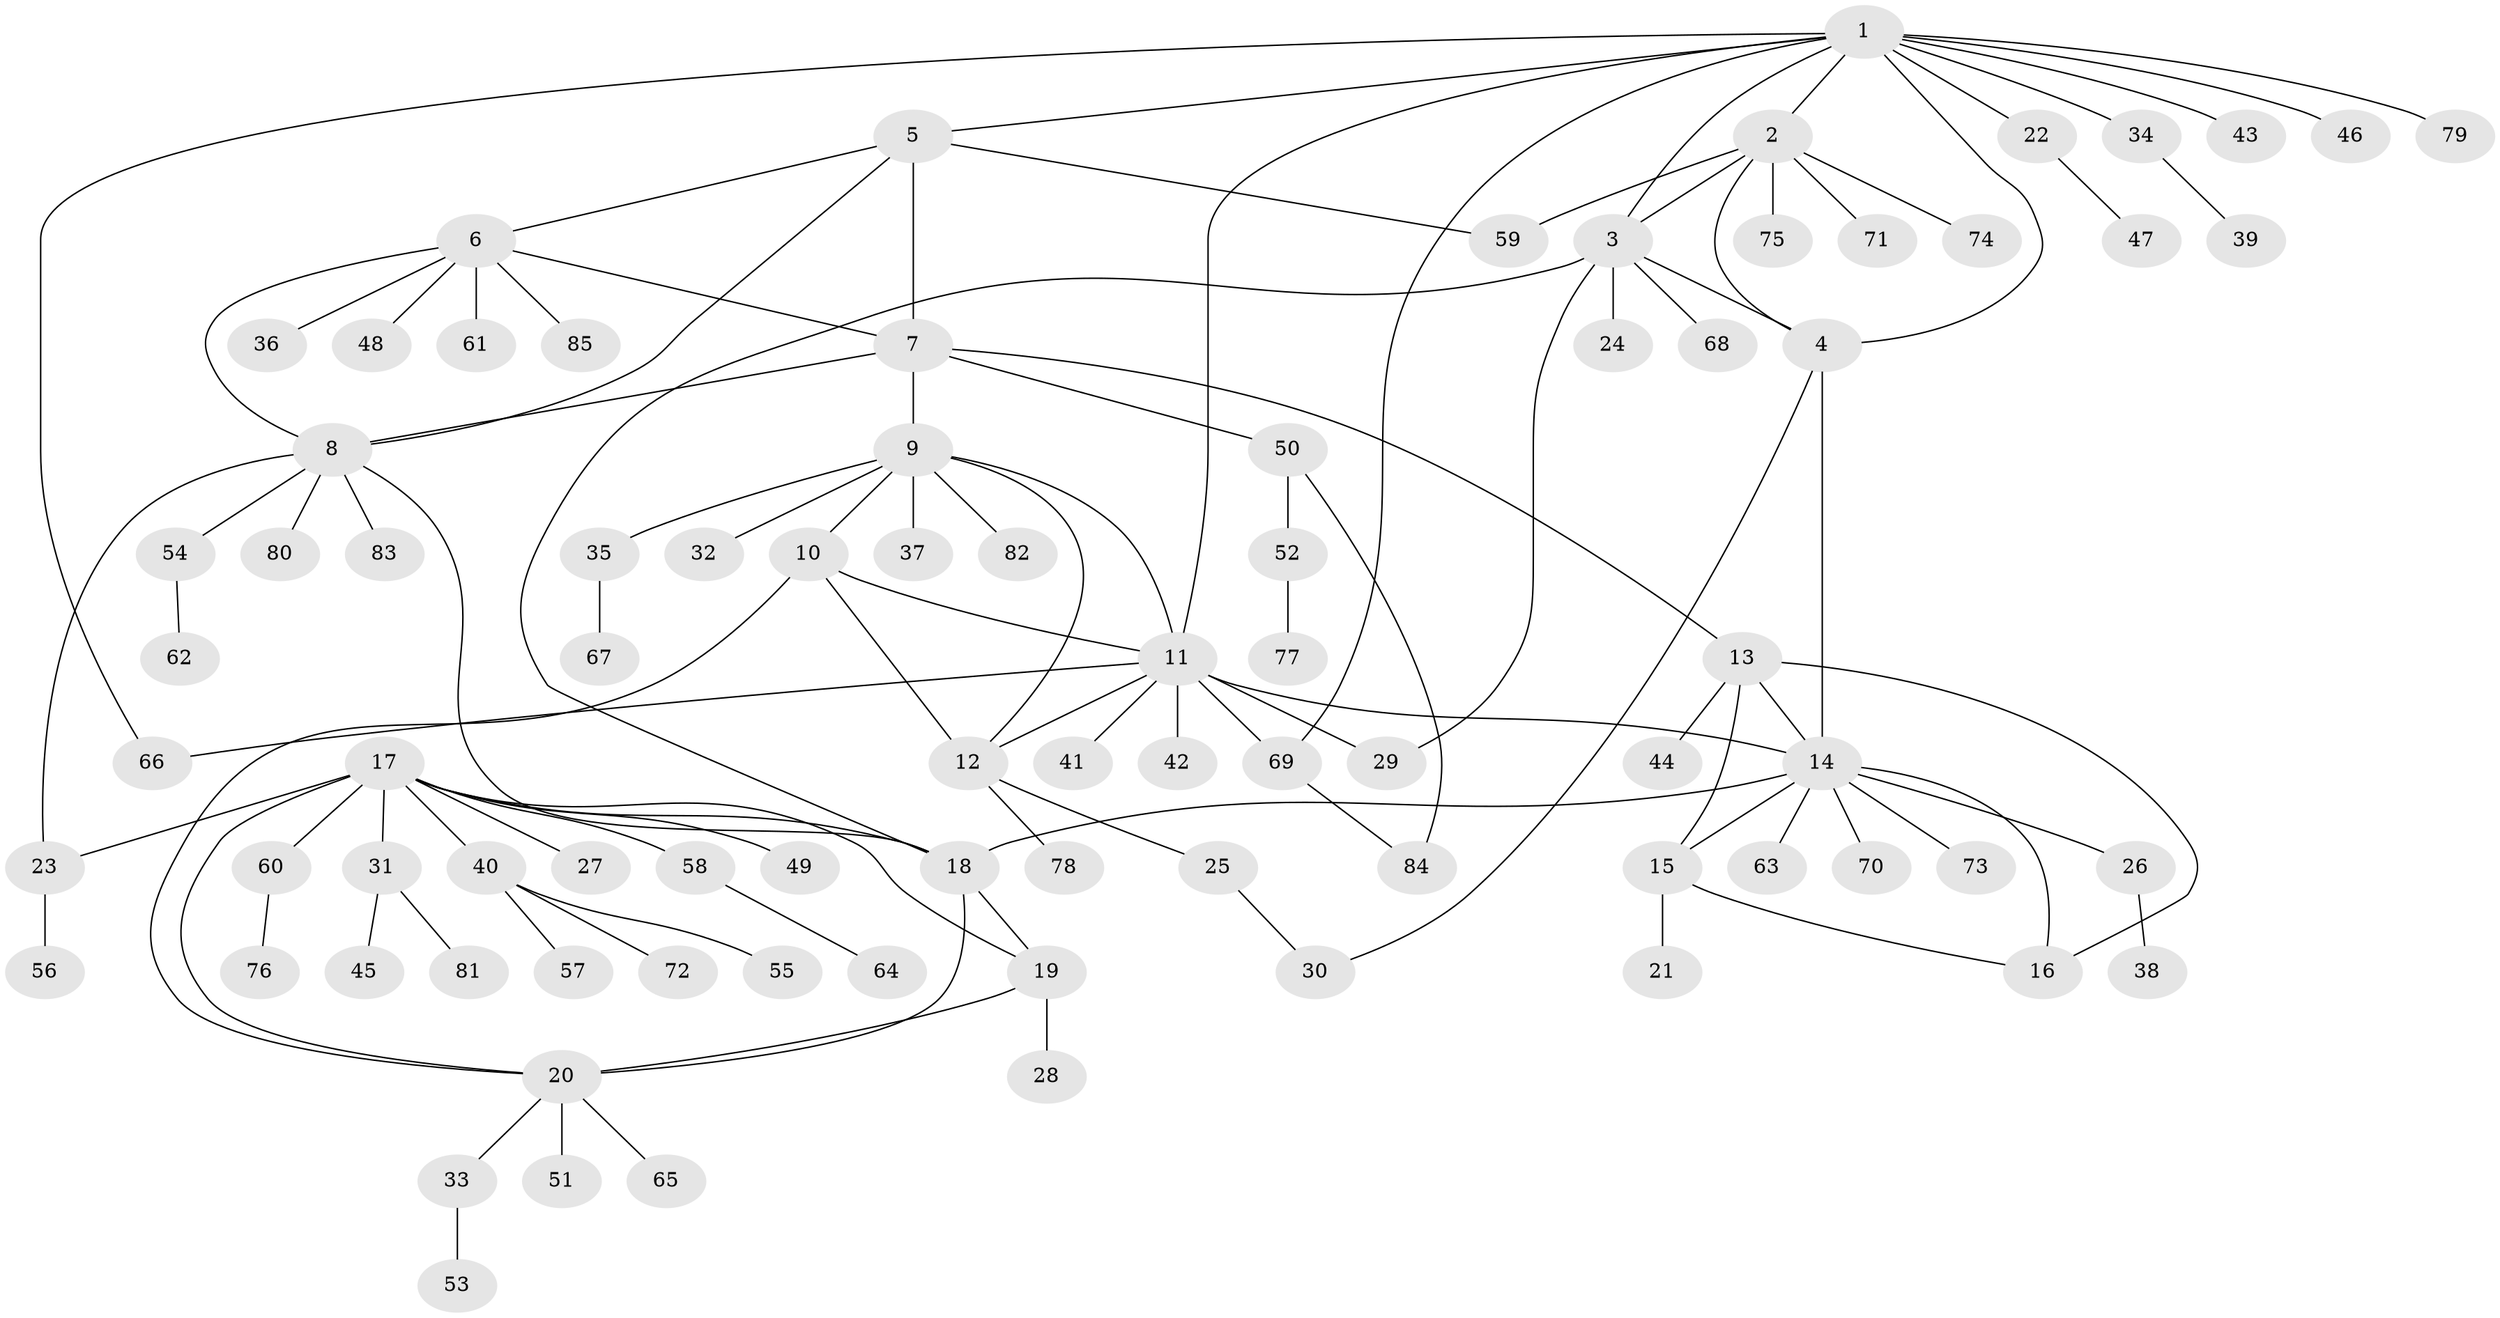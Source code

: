 // coarse degree distribution, {14: 0.029411764705882353, 6: 0.11764705882352941, 4: 0.029411764705882353, 5: 0.058823529411764705, 7: 0.029411764705882353, 8: 0.029411764705882353, 3: 0.058823529411764705, 1: 0.5588235294117647, 2: 0.08823529411764706}
// Generated by graph-tools (version 1.1) at 2025/19/03/04/25 18:19:30]
// undirected, 85 vertices, 112 edges
graph export_dot {
graph [start="1"]
  node [color=gray90,style=filled];
  1;
  2;
  3;
  4;
  5;
  6;
  7;
  8;
  9;
  10;
  11;
  12;
  13;
  14;
  15;
  16;
  17;
  18;
  19;
  20;
  21;
  22;
  23;
  24;
  25;
  26;
  27;
  28;
  29;
  30;
  31;
  32;
  33;
  34;
  35;
  36;
  37;
  38;
  39;
  40;
  41;
  42;
  43;
  44;
  45;
  46;
  47;
  48;
  49;
  50;
  51;
  52;
  53;
  54;
  55;
  56;
  57;
  58;
  59;
  60;
  61;
  62;
  63;
  64;
  65;
  66;
  67;
  68;
  69;
  70;
  71;
  72;
  73;
  74;
  75;
  76;
  77;
  78;
  79;
  80;
  81;
  82;
  83;
  84;
  85;
  1 -- 2;
  1 -- 3;
  1 -- 4;
  1 -- 5;
  1 -- 11;
  1 -- 22;
  1 -- 34;
  1 -- 43;
  1 -- 46;
  1 -- 66;
  1 -- 69;
  1 -- 79;
  2 -- 3;
  2 -- 4;
  2 -- 59;
  2 -- 71;
  2 -- 74;
  2 -- 75;
  3 -- 4;
  3 -- 18;
  3 -- 24;
  3 -- 29;
  3 -- 68;
  4 -- 14;
  4 -- 30;
  5 -- 6;
  5 -- 7;
  5 -- 8;
  5 -- 59;
  6 -- 7;
  6 -- 8;
  6 -- 36;
  6 -- 48;
  6 -- 61;
  6 -- 85;
  7 -- 8;
  7 -- 9;
  7 -- 13;
  7 -- 50;
  8 -- 18;
  8 -- 23;
  8 -- 54;
  8 -- 80;
  8 -- 83;
  9 -- 10;
  9 -- 11;
  9 -- 12;
  9 -- 32;
  9 -- 35;
  9 -- 37;
  9 -- 82;
  10 -- 11;
  10 -- 12;
  10 -- 20;
  11 -- 12;
  11 -- 14;
  11 -- 29;
  11 -- 41;
  11 -- 42;
  11 -- 66;
  11 -- 69;
  12 -- 25;
  12 -- 78;
  13 -- 14;
  13 -- 15;
  13 -- 16;
  13 -- 44;
  14 -- 15;
  14 -- 16;
  14 -- 18;
  14 -- 26;
  14 -- 63;
  14 -- 70;
  14 -- 73;
  15 -- 16;
  15 -- 21;
  17 -- 18;
  17 -- 19;
  17 -- 20;
  17 -- 23;
  17 -- 27;
  17 -- 31;
  17 -- 40;
  17 -- 49;
  17 -- 58;
  17 -- 60;
  18 -- 19;
  18 -- 20;
  19 -- 20;
  19 -- 28;
  20 -- 33;
  20 -- 51;
  20 -- 65;
  22 -- 47;
  23 -- 56;
  25 -- 30;
  26 -- 38;
  31 -- 45;
  31 -- 81;
  33 -- 53;
  34 -- 39;
  35 -- 67;
  40 -- 55;
  40 -- 57;
  40 -- 72;
  50 -- 52;
  50 -- 84;
  52 -- 77;
  54 -- 62;
  58 -- 64;
  60 -- 76;
  69 -- 84;
}
